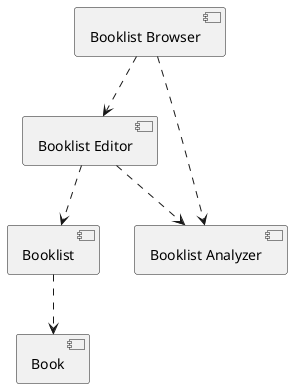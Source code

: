 @startuml

component [Booklist] as Comp1
component [Book] as Comp2
component [Booklist Editor] as Comp3
component [Booklist Analyzer] as Comp4
component [Booklist Browser] as Comp5

[Comp1] ..> Comp2
[Comp3] ..> Comp4
[Comp3] ..> Comp1
[Comp5] ..> Comp3
[Comp5] ..> Comp4

@enduml
